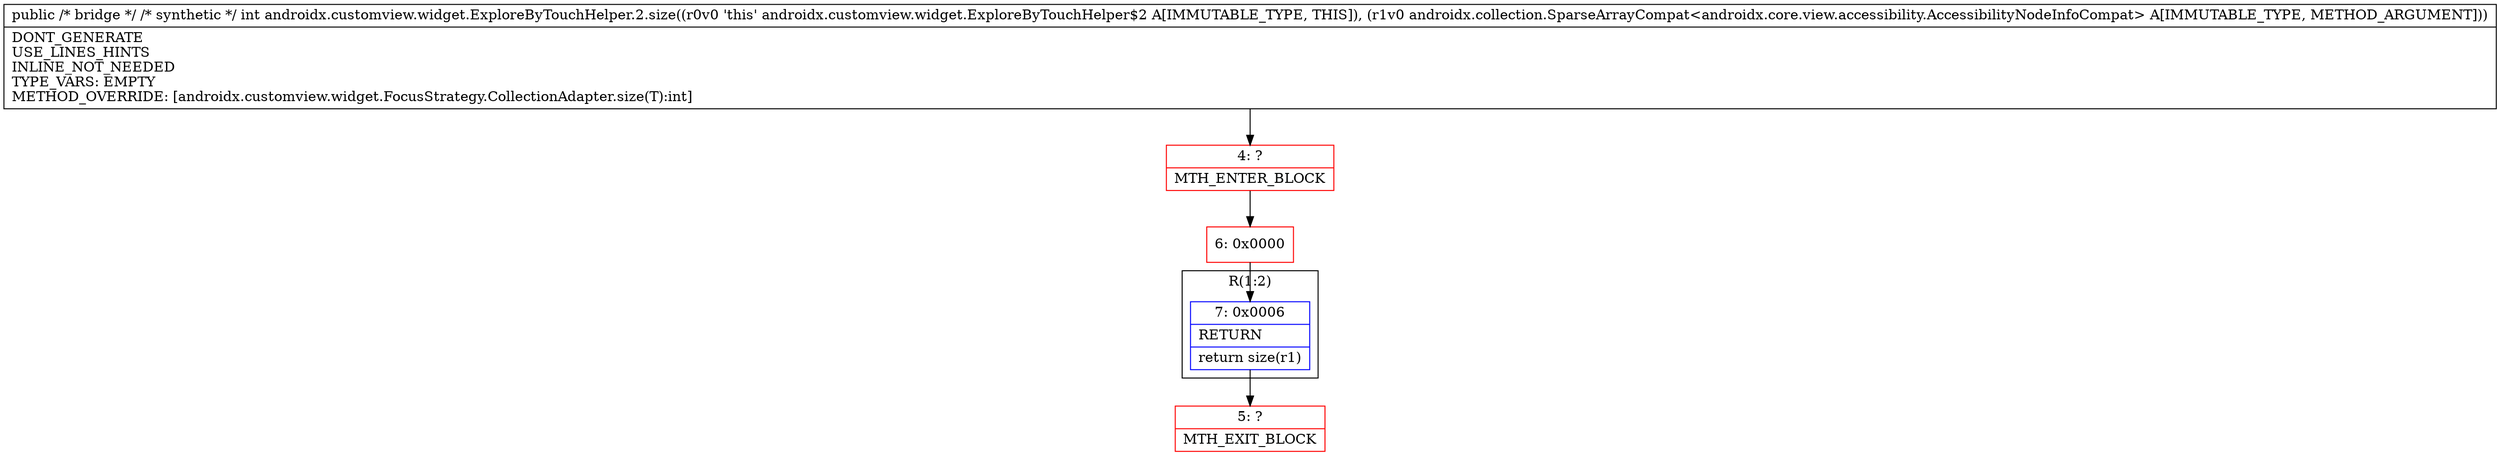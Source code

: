 digraph "CFG forandroidx.customview.widget.ExploreByTouchHelper.2.size(Ljava\/lang\/Object;)I" {
subgraph cluster_Region_648374677 {
label = "R(1:2)";
node [shape=record,color=blue];
Node_7 [shape=record,label="{7\:\ 0x0006|RETURN\l|return size(r1)\l}"];
}
Node_4 [shape=record,color=red,label="{4\:\ ?|MTH_ENTER_BLOCK\l}"];
Node_6 [shape=record,color=red,label="{6\:\ 0x0000}"];
Node_5 [shape=record,color=red,label="{5\:\ ?|MTH_EXIT_BLOCK\l}"];
MethodNode[shape=record,label="{public \/* bridge *\/ \/* synthetic *\/ int androidx.customview.widget.ExploreByTouchHelper.2.size((r0v0 'this' androidx.customview.widget.ExploreByTouchHelper$2 A[IMMUTABLE_TYPE, THIS]), (r1v0 androidx.collection.SparseArrayCompat\<androidx.core.view.accessibility.AccessibilityNodeInfoCompat\> A[IMMUTABLE_TYPE, METHOD_ARGUMENT]))  | DONT_GENERATE\lUSE_LINES_HINTS\lINLINE_NOT_NEEDED\lTYPE_VARS: EMPTY\lMETHOD_OVERRIDE: [androidx.customview.widget.FocusStrategy.CollectionAdapter.size(T):int]\l}"];
MethodNode -> Node_4;Node_7 -> Node_5;
Node_4 -> Node_6;
Node_6 -> Node_7;
}

